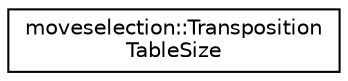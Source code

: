 digraph "Graphical Class Hierarchy"
{
 // LATEX_PDF_SIZE
  edge [fontname="Helvetica",fontsize="10",labelfontname="Helvetica",labelfontsize="10"];
  node [fontname="Helvetica",fontsize="10",shape=record];
  rankdir="LR";
  Node0 [label="moveselection::Transposition\lTableSize",height=0.2,width=0.4,color="black", fillcolor="white", style="filled",URL="$structmoveselection_1_1TranspositionTableSize.html",tooltip=" "];
}
